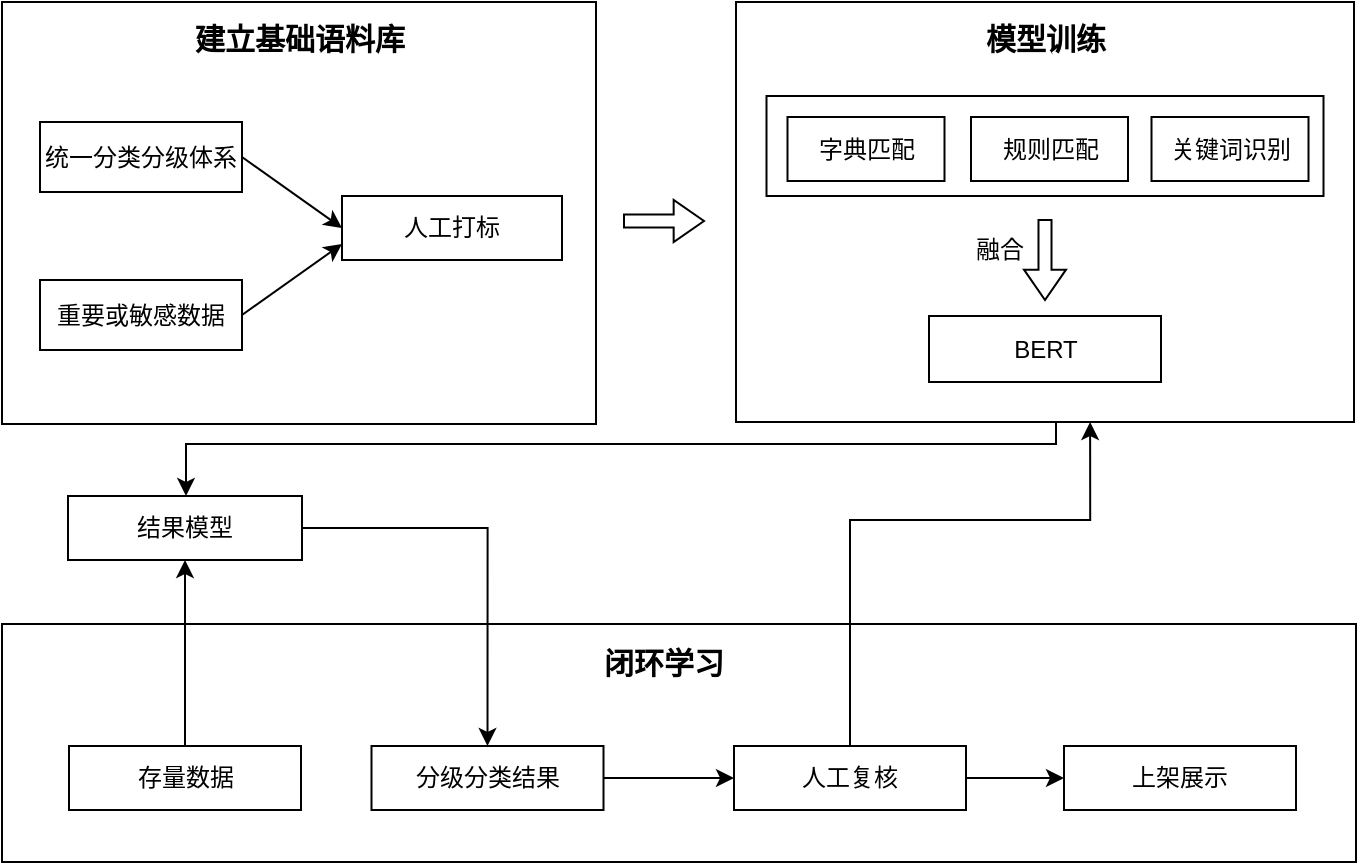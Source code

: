 <mxfile version="23.0.2" type="github">
  <diagram id="C5RBs43oDa-KdzZeNtuy" name="Page-1">
    <mxGraphModel dx="1050" dy="538" grid="0" gridSize="10" guides="1" tooltips="1" connect="1" arrows="1" fold="1" page="1" pageScale="1" pageWidth="1227" pageHeight="1669" math="0" shadow="0">
      <root>
        <mxCell id="WIyWlLk6GJQsqaUBKTNV-0" />
        <mxCell id="WIyWlLk6GJQsqaUBKTNV-1" parent="WIyWlLk6GJQsqaUBKTNV-0" />
        <mxCell id="KbImMk8VCF1O9yzr9qIP-60" value="" style="rounded=0;whiteSpace=wrap;html=1;" parent="WIyWlLk6GJQsqaUBKTNV-1" vertex="1">
          <mxGeometry x="201" y="567" width="677" height="119" as="geometry" />
        </mxCell>
        <mxCell id="KbImMk8VCF1O9yzr9qIP-32" value="" style="rounded=0;whiteSpace=wrap;html=1;" parent="WIyWlLk6GJQsqaUBKTNV-1" vertex="1">
          <mxGeometry x="201" y="256" width="297" height="211" as="geometry" />
        </mxCell>
        <mxCell id="KbImMk8VCF1O9yzr9qIP-11" value="&lt;font size=&quot;1&quot;&gt;&lt;b style=&quot;font-size: 15px;&quot;&gt;建立基础语料库&lt;/b&gt;&lt;/font&gt;" style="rounded=0;whiteSpace=wrap;html=1;strokeColor=none;" parent="WIyWlLk6GJQsqaUBKTNV-1" vertex="1">
          <mxGeometry x="291.5" y="259" width="116" height="29" as="geometry" />
        </mxCell>
        <mxCell id="KbImMk8VCF1O9yzr9qIP-7" value="&lt;div&gt;人工打标&lt;/div&gt;" style="rounded=0;whiteSpace=wrap;html=1;" parent="WIyWlLk6GJQsqaUBKTNV-1" vertex="1">
          <mxGeometry x="371" y="353" width="110" height="32" as="geometry" />
        </mxCell>
        <mxCell id="KbImMk8VCF1O9yzr9qIP-45" style="edgeStyle=orthogonalEdgeStyle;rounded=0;orthogonalLoop=1;jettySize=auto;html=1;" parent="WIyWlLk6GJQsqaUBKTNV-1" source="KbImMk8VCF1O9yzr9qIP-14" target="KbImMk8VCF1O9yzr9qIP-42" edge="1">
          <mxGeometry relative="1" as="geometry" />
        </mxCell>
        <mxCell id="KbImMk8VCF1O9yzr9qIP-14" value="人工复核" style="rounded=0;whiteSpace=wrap;html=1;" parent="WIyWlLk6GJQsqaUBKTNV-1" vertex="1">
          <mxGeometry x="567" y="628" width="116" height="32" as="geometry" />
        </mxCell>
        <mxCell id="KbImMk8VCF1O9yzr9qIP-73" style="edgeStyle=orthogonalEdgeStyle;shape=connector;rounded=0;orthogonalLoop=1;jettySize=auto;html=1;entryX=0;entryY=0.5;entryDx=0;entryDy=0;labelBackgroundColor=default;strokeColor=default;align=center;verticalAlign=middle;fontFamily=Helvetica;fontSize=11;fontColor=default;endArrow=classic;" parent="WIyWlLk6GJQsqaUBKTNV-1" source="KbImMk8VCF1O9yzr9qIP-20" target="KbImMk8VCF1O9yzr9qIP-14" edge="1">
          <mxGeometry relative="1" as="geometry" />
        </mxCell>
        <mxCell id="KbImMk8VCF1O9yzr9qIP-20" value="分级分类结果" style="rounded=0;whiteSpace=wrap;html=1;" parent="WIyWlLk6GJQsqaUBKTNV-1" vertex="1">
          <mxGeometry x="385.75" y="628" width="116" height="32" as="geometry" />
        </mxCell>
        <mxCell id="KbImMk8VCF1O9yzr9qIP-67" style="edgeStyle=orthogonalEdgeStyle;rounded=0;orthogonalLoop=1;jettySize=auto;html=1;entryX=0.5;entryY=0;entryDx=0;entryDy=0;" parent="WIyWlLk6GJQsqaUBKTNV-1" source="KbImMk8VCF1O9yzr9qIP-22" target="KbImMk8VCF1O9yzr9qIP-20" edge="1">
          <mxGeometry relative="1" as="geometry" />
        </mxCell>
        <mxCell id="KbImMk8VCF1O9yzr9qIP-22" value="结果模型" style="rounded=0;whiteSpace=wrap;html=1;" parent="WIyWlLk6GJQsqaUBKTNV-1" vertex="1">
          <mxGeometry x="234" y="503" width="117" height="32" as="geometry" />
        </mxCell>
        <mxCell id="KbImMk8VCF1O9yzr9qIP-66" style="edgeStyle=orthogonalEdgeStyle;rounded=0;orthogonalLoop=1;jettySize=auto;html=1;entryX=0.5;entryY=1;entryDx=0;entryDy=0;" parent="WIyWlLk6GJQsqaUBKTNV-1" source="KbImMk8VCF1O9yzr9qIP-28" target="KbImMk8VCF1O9yzr9qIP-22" edge="1">
          <mxGeometry relative="1" as="geometry" />
        </mxCell>
        <mxCell id="KbImMk8VCF1O9yzr9qIP-28" value="存量数据" style="rounded=0;whiteSpace=wrap;html=1;" parent="WIyWlLk6GJQsqaUBKTNV-1" vertex="1">
          <mxGeometry x="234.5" y="628" width="116" height="32" as="geometry" />
        </mxCell>
        <mxCell id="KbImMk8VCF1O9yzr9qIP-76" style="edgeStyle=orthogonalEdgeStyle;shape=connector;rounded=0;orthogonalLoop=1;jettySize=auto;html=1;labelBackgroundColor=default;strokeColor=default;align=center;verticalAlign=middle;fontFamily=Helvetica;fontSize=11;fontColor=default;endArrow=classic;" parent="WIyWlLk6GJQsqaUBKTNV-1" source="KbImMk8VCF1O9yzr9qIP-33" target="KbImMk8VCF1O9yzr9qIP-22" edge="1">
          <mxGeometry relative="1" as="geometry">
            <Array as="points">
              <mxPoint x="728" y="477" />
              <mxPoint x="293" y="477" />
            </Array>
          </mxGeometry>
        </mxCell>
        <mxCell id="KbImMk8VCF1O9yzr9qIP-33" value="" style="rounded=0;whiteSpace=wrap;html=1;" parent="WIyWlLk6GJQsqaUBKTNV-1" vertex="1">
          <mxGeometry x="568" y="256" width="309" height="210" as="geometry" />
        </mxCell>
        <mxCell id="KbImMk8VCF1O9yzr9qIP-42" value="上架展示" style="rounded=0;whiteSpace=wrap;html=1;" parent="WIyWlLk6GJQsqaUBKTNV-1" vertex="1">
          <mxGeometry x="732" y="628" width="116" height="32" as="geometry" />
        </mxCell>
        <mxCell id="KbImMk8VCF1O9yzr9qIP-49" value="&lt;font style=&quot;font-size: 15px;&quot;&gt;&lt;b&gt;模型训练&lt;br&gt;&lt;/b&gt;&lt;/font&gt;" style="rounded=0;whiteSpace=wrap;html=1;strokeColor=none;" parent="WIyWlLk6GJQsqaUBKTNV-1" vertex="1">
          <mxGeometry x="664.5" y="259" width="116" height="29" as="geometry" />
        </mxCell>
        <mxCell id="KbImMk8VCF1O9yzr9qIP-57" value="&lt;font style=&quot;font-size: 15px;&quot;&gt;&lt;b&gt;闭环学习&lt;br&gt;&lt;/b&gt;&lt;/font&gt;" style="rounded=0;whiteSpace=wrap;html=1;strokeColor=none;" parent="WIyWlLk6GJQsqaUBKTNV-1" vertex="1">
          <mxGeometry x="474" y="571" width="116" height="29" as="geometry" />
        </mxCell>
        <mxCell id="KbImMk8VCF1O9yzr9qIP-63" value="" style="verticalLabelPosition=bottom;verticalAlign=top;html=1;strokeWidth=1;shape=mxgraph.arrows2.arrow;dy=0.69;dx=15.17;notch=0;" parent="WIyWlLk6GJQsqaUBKTNV-1" vertex="1">
          <mxGeometry x="512" y="355" width="40" height="21" as="geometry" />
        </mxCell>
        <mxCell id="SICCcIW71zDsFWDYXucg-1" value="" style="rounded=0;whiteSpace=wrap;html=1;" parent="WIyWlLk6GJQsqaUBKTNV-1" vertex="1">
          <mxGeometry x="583.25" y="303" width="278.5" height="50" as="geometry" />
        </mxCell>
        <mxCell id="KbImMk8VCF1O9yzr9qIP-34" value="字典匹配" style="rounded=0;whiteSpace=wrap;html=1;" parent="WIyWlLk6GJQsqaUBKTNV-1" vertex="1">
          <mxGeometry x="593.75" y="313.5" width="78.5" height="32" as="geometry" />
        </mxCell>
        <mxCell id="KbImMk8VCF1O9yzr9qIP-37" value="BERT" style="rounded=0;whiteSpace=wrap;html=1;" parent="WIyWlLk6GJQsqaUBKTNV-1" vertex="1">
          <mxGeometry x="664.5" y="413" width="116" height="33" as="geometry" />
        </mxCell>
        <mxCell id="KbImMk8VCF1O9yzr9qIP-50" value="规则匹配" style="rounded=0;whiteSpace=wrap;html=1;" parent="WIyWlLk6GJQsqaUBKTNV-1" vertex="1">
          <mxGeometry x="685.5" y="313.5" width="78.5" height="32" as="geometry" />
        </mxCell>
        <mxCell id="SICCcIW71zDsFWDYXucg-3" value="关键词识别" style="rounded=0;whiteSpace=wrap;html=1;" parent="WIyWlLk6GJQsqaUBKTNV-1" vertex="1">
          <mxGeometry x="775.75" y="313.5" width="78.5" height="32" as="geometry" />
        </mxCell>
        <mxCell id="jtS6hPsBJ_ZACQnj8co_-7" value="融合" style="text;html=1;strokeColor=none;fillColor=none;align=center;verticalAlign=middle;whiteSpace=wrap;rounded=0;" vertex="1" parent="WIyWlLk6GJQsqaUBKTNV-1">
          <mxGeometry x="679" y="365" width="42" height="30" as="geometry" />
        </mxCell>
        <mxCell id="jtS6hPsBJ_ZACQnj8co_-8" value="" style="verticalLabelPosition=bottom;verticalAlign=top;html=1;strokeWidth=1;shape=mxgraph.arrows2.arrow;dy=0.69;dx=15.17;notch=0;direction=south;" vertex="1" parent="WIyWlLk6GJQsqaUBKTNV-1">
          <mxGeometry x="712" y="365" width="21" height="40" as="geometry" />
        </mxCell>
        <mxCell id="jtS6hPsBJ_ZACQnj8co_-12" style="rounded=0;orthogonalLoop=1;jettySize=auto;html=1;entryX=0;entryY=0.5;entryDx=0;entryDy=0;exitX=1;exitY=0.5;exitDx=0;exitDy=0;" edge="1" parent="WIyWlLk6GJQsqaUBKTNV-1" source="jtS6hPsBJ_ZACQnj8co_-10" target="KbImMk8VCF1O9yzr9qIP-7">
          <mxGeometry relative="1" as="geometry" />
        </mxCell>
        <mxCell id="jtS6hPsBJ_ZACQnj8co_-10" value="统一分类分级体系" style="rounded=0;whiteSpace=wrap;html=1;" vertex="1" parent="WIyWlLk6GJQsqaUBKTNV-1">
          <mxGeometry x="220" y="316" width="101" height="35" as="geometry" />
        </mxCell>
        <mxCell id="jtS6hPsBJ_ZACQnj8co_-13" style="rounded=0;orthogonalLoop=1;jettySize=auto;html=1;entryX=0;entryY=0.75;entryDx=0;entryDy=0;exitX=1;exitY=0.5;exitDx=0;exitDy=0;" edge="1" parent="WIyWlLk6GJQsqaUBKTNV-1" source="jtS6hPsBJ_ZACQnj8co_-11" target="KbImMk8VCF1O9yzr9qIP-7">
          <mxGeometry relative="1" as="geometry" />
        </mxCell>
        <mxCell id="jtS6hPsBJ_ZACQnj8co_-11" value="&lt;div&gt;重要或敏感数据&lt;/div&gt;" style="rounded=0;whiteSpace=wrap;html=1;" vertex="1" parent="WIyWlLk6GJQsqaUBKTNV-1">
          <mxGeometry x="220" y="395" width="101" height="35" as="geometry" />
        </mxCell>
        <mxCell id="jtS6hPsBJ_ZACQnj8co_-14" style="edgeStyle=orthogonalEdgeStyle;rounded=0;orthogonalLoop=1;jettySize=auto;html=1;entryX=0.573;entryY=1;entryDx=0;entryDy=0;entryPerimeter=0;" edge="1" parent="WIyWlLk6GJQsqaUBKTNV-1" source="KbImMk8VCF1O9yzr9qIP-14" target="KbImMk8VCF1O9yzr9qIP-33">
          <mxGeometry relative="1" as="geometry">
            <Array as="points">
              <mxPoint x="625" y="515" />
              <mxPoint x="745" y="515" />
            </Array>
          </mxGeometry>
        </mxCell>
      </root>
    </mxGraphModel>
  </diagram>
</mxfile>
